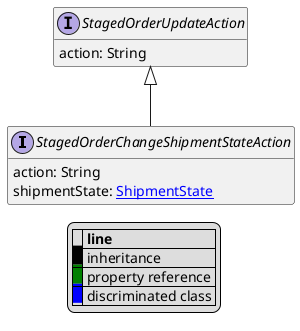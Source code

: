 @startuml

hide empty fields
hide empty methods
legend
|= |= line |
|<back:black>   </back>| inheritance |
|<back:green>   </back>| property reference |
|<back:blue>   </back>| discriminated class |
endlegend
interface StagedOrderChangeShipmentStateAction [[StagedOrderChangeShipmentStateAction.svg]] extends StagedOrderUpdateAction {
    action: String
    shipmentState: [[ShipmentState.svg ShipmentState]]
}
interface StagedOrderUpdateAction [[StagedOrderUpdateAction.svg]]  {
    action: String
}





@enduml
